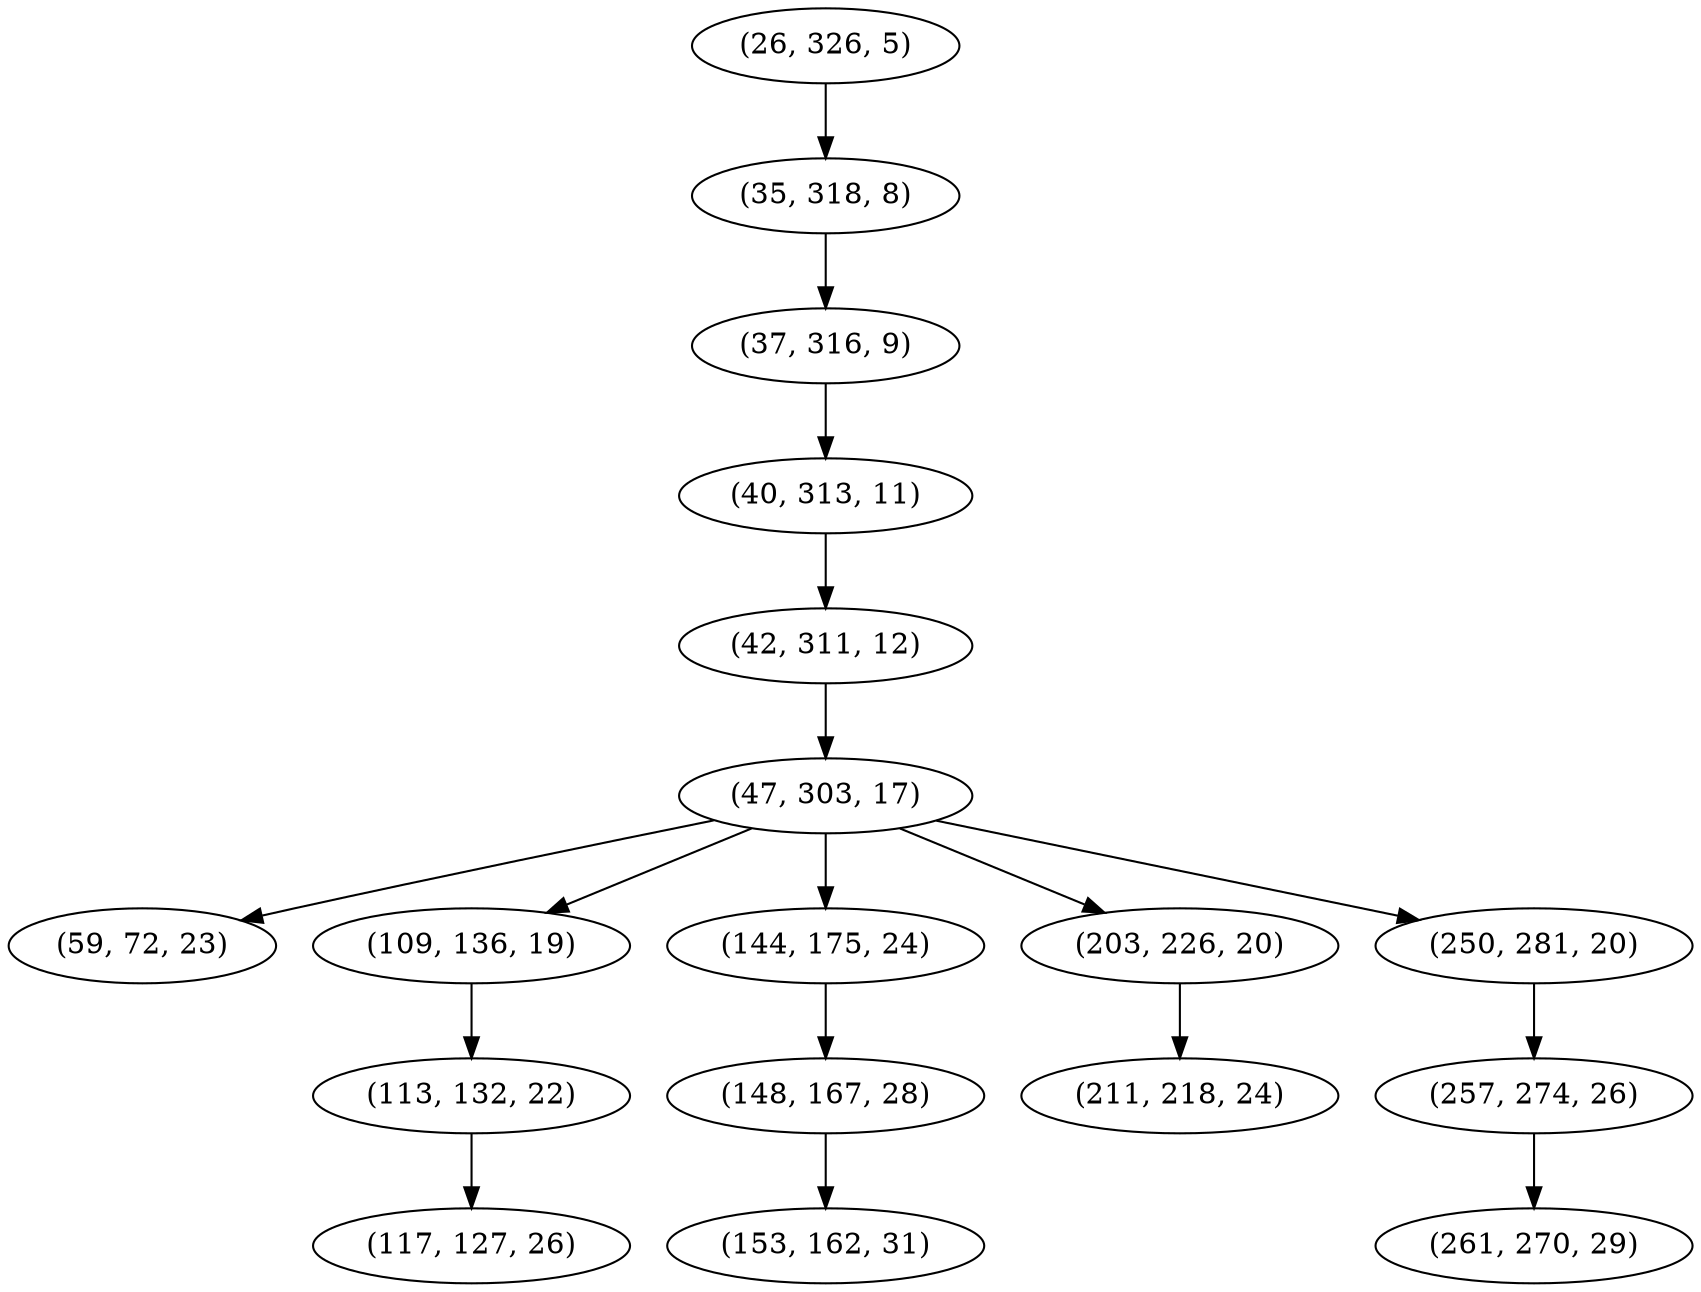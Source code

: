 digraph tree {
    "(26, 326, 5)";
    "(35, 318, 8)";
    "(37, 316, 9)";
    "(40, 313, 11)";
    "(42, 311, 12)";
    "(47, 303, 17)";
    "(59, 72, 23)";
    "(109, 136, 19)";
    "(113, 132, 22)";
    "(117, 127, 26)";
    "(144, 175, 24)";
    "(148, 167, 28)";
    "(153, 162, 31)";
    "(203, 226, 20)";
    "(211, 218, 24)";
    "(250, 281, 20)";
    "(257, 274, 26)";
    "(261, 270, 29)";
    "(26, 326, 5)" -> "(35, 318, 8)";
    "(35, 318, 8)" -> "(37, 316, 9)";
    "(37, 316, 9)" -> "(40, 313, 11)";
    "(40, 313, 11)" -> "(42, 311, 12)";
    "(42, 311, 12)" -> "(47, 303, 17)";
    "(47, 303, 17)" -> "(59, 72, 23)";
    "(47, 303, 17)" -> "(109, 136, 19)";
    "(47, 303, 17)" -> "(144, 175, 24)";
    "(47, 303, 17)" -> "(203, 226, 20)";
    "(47, 303, 17)" -> "(250, 281, 20)";
    "(109, 136, 19)" -> "(113, 132, 22)";
    "(113, 132, 22)" -> "(117, 127, 26)";
    "(144, 175, 24)" -> "(148, 167, 28)";
    "(148, 167, 28)" -> "(153, 162, 31)";
    "(203, 226, 20)" -> "(211, 218, 24)";
    "(250, 281, 20)" -> "(257, 274, 26)";
    "(257, 274, 26)" -> "(261, 270, 29)";
}
